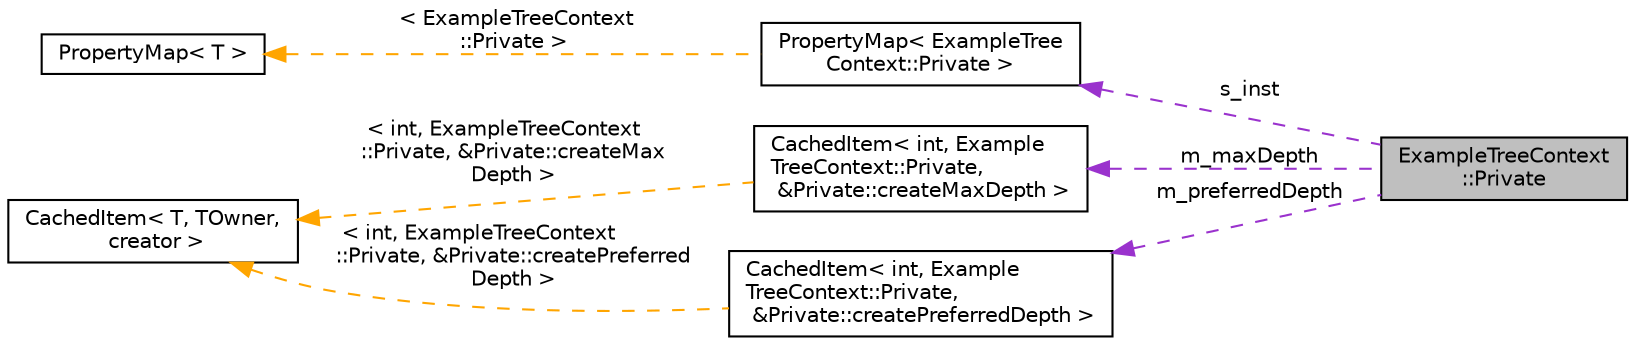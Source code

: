 digraph "ExampleTreeContext::Private"
{
 // INTERACTIVE_SVG=YES
 // LATEX_PDF_SIZE
  edge [fontname="Helvetica",fontsize="10",labelfontname="Helvetica",labelfontsize="10"];
  node [fontname="Helvetica",fontsize="10",shape=record];
  rankdir="LR";
  Node1 [label="ExampleTreeContext\l::Private",height=0.2,width=0.4,color="black", fillcolor="grey75", style="filled", fontcolor="black",tooltip=" "];
  Node2 -> Node1 [dir="back",color="darkorchid3",fontsize="10",style="dashed",label=" s_inst" ,fontname="Helvetica"];
  Node2 [label="PropertyMap\< ExampleTree\lContext::Private \>",height=0.2,width=0.4,color="black", fillcolor="white", style="filled",URL="$d5/dbf/class_property_map.html",tooltip=" "];
  Node3 -> Node2 [dir="back",color="orange",fontsize="10",style="dashed",label=" \< ExampleTreeContext\l::Private \>" ,fontname="Helvetica"];
  Node3 [label="PropertyMap\< T \>",height=0.2,width=0.4,color="black", fillcolor="white", style="filled",URL="$d5/dbf/class_property_map.html",tooltip="Class representing a mapping of properties and the corresponding getter function."];
  Node4 -> Node1 [dir="back",color="darkorchid3",fontsize="10",style="dashed",label=" m_maxDepth" ,fontname="Helvetica"];
  Node4 [label="CachedItem\< int, Example\lTreeContext::Private,\l &Private::createMaxDepth \>",height=0.2,width=0.4,color="black", fillcolor="white", style="filled",URL="$d7/dc1/class_cached_item.html",tooltip=" "];
  Node5 -> Node4 [dir="back",color="orange",fontsize="10",style="dashed",label=" \< int, ExampleTreeContext\l::Private, &Private::createMax\lDepth \>" ,fontname="Helvetica"];
  Node5 [label="CachedItem\< T, TOwner,\l creator \>",height=0.2,width=0.4,color="black", fillcolor="white", style="filled",URL="$d7/dc1/class_cached_item.html",tooltip="Wrapper for data that needs to be cached."];
  Node6 -> Node1 [dir="back",color="darkorchid3",fontsize="10",style="dashed",label=" m_preferredDepth" ,fontname="Helvetica"];
  Node6 [label="CachedItem\< int, Example\lTreeContext::Private,\l &Private::createPreferredDepth \>",height=0.2,width=0.4,color="black", fillcolor="white", style="filled",URL="$d7/dc1/class_cached_item.html",tooltip=" "];
  Node5 -> Node6 [dir="back",color="orange",fontsize="10",style="dashed",label=" \< int, ExampleTreeContext\l::Private, &Private::createPreferred\lDepth \>" ,fontname="Helvetica"];
}
